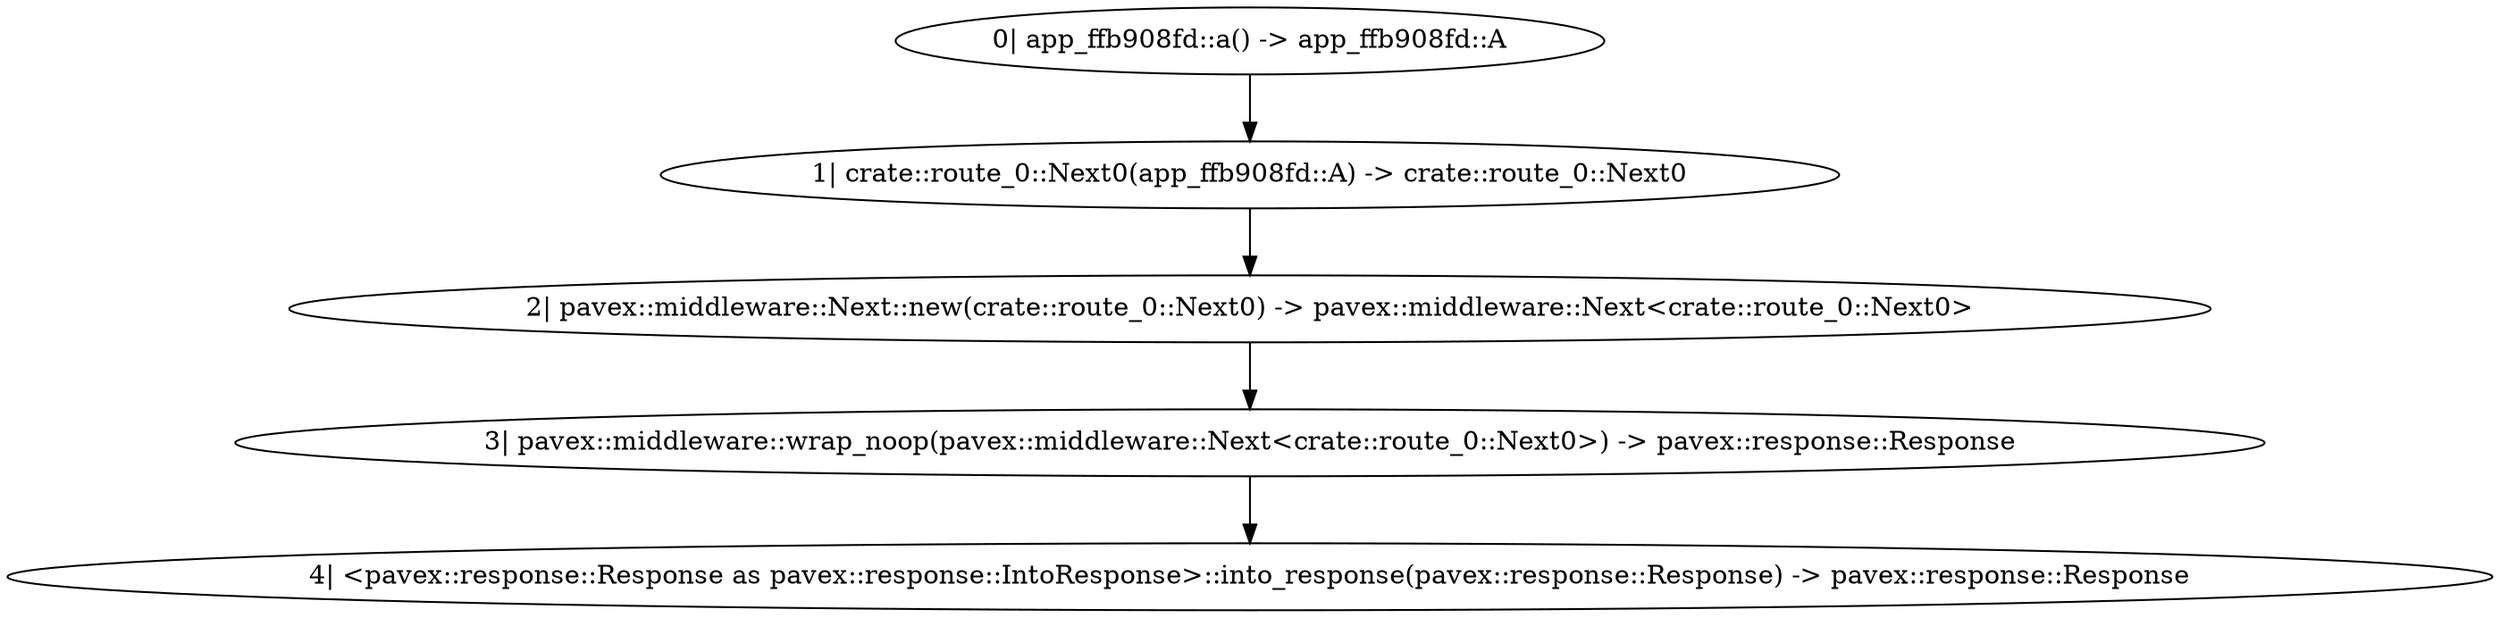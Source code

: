 digraph "GET / - 0" {
    0 [ label = "0| app_ffb908fd::a() -> app_ffb908fd::A"]
    1 [ label = "1| crate::route_0::Next0(app_ffb908fd::A) -> crate::route_0::Next0"]
    2 [ label = "2| pavex::middleware::Next::new(crate::route_0::Next0) -> pavex::middleware::Next<crate::route_0::Next0>"]
    3 [ label = "3| pavex::middleware::wrap_noop(pavex::middleware::Next<crate::route_0::Next0>) -> pavex::response::Response"]
    4 [ label = "4| <pavex::response::Response as pavex::response::IntoResponse>::into_response(pavex::response::Response) -> pavex::response::Response"]
    2 -> 3 [ ]
    1 -> 2 [ ]
    0 -> 1 [ ]
    3 -> 4 [ ]
}

digraph "GET / - 1" {
    0 [ label = "0| app_ffb908fd::A"]
    1 [ label = "1| crate::route_0::Next1() -> crate::route_0::Next1"]
    2 [ label = "2| pavex::middleware::Next::new(crate::route_0::Next1) -> pavex::middleware::Next<crate::route_0::Next1>"]
    3 [ label = "3| app_ffb908fd::wrap(pavex::middleware::Next<crate::route_0::Next1>, app_ffb908fd::A) -> pavex::response::Response"]
    4 [ label = "4| <pavex::response::Response as pavex::response::IntoResponse>::into_response(pavex::response::Response) -> pavex::response::Response"]
    0 -> 3 [ ]
    2 -> 3 [ ]
    1 -> 2 [ ]
    3 -> 4 [ ]
}

digraph "GET / - 2" {
    0 [ label = "0| app_ffb908fd::handler() -> pavex::response::Response"]
    1 [ label = "1| <pavex::response::Response as pavex::response::IntoResponse>::into_response(pavex::response::Response) -> pavex::response::Response"]
    0 -> 1 [ ]
}

digraph "GET / - 3" {
    0 [ label = "0| pavex::response::Response"]
    1 [ label = "1| &app_ffb908fd::A"]
    2 [ label = "2| app_ffb908fd::post(pavex::response::Response, &app_ffb908fd::A) -> pavex::response::Response"]
    3 [ label = "3| <pavex::response::Response as pavex::response::IntoResponse>::into_response(pavex::response::Response) -> pavex::response::Response"]
    0 -> 2 [ ]
    2 -> 3 [ ]
    1 -> 2 [ ]
}

digraph "* * - 0" {
    0 [ label = "0| app_ffb908fd::a() -> app_ffb908fd::A"]
    1 [ label = "1| &pavex::router::AllowedMethods"]
    2 [ label = "2| crate::route_1::Next0(&'a pavex::router::AllowedMethods, app_ffb908fd::A) -> crate::route_1::Next0<'a>"]
    3 [ label = "3| pavex::middleware::Next::new(crate::route_1::Next0<'a>) -> pavex::middleware::Next<crate::route_1::Next0<'a>>"]
    4 [ label = "4| pavex::middleware::wrap_noop(pavex::middleware::Next<crate::route_1::Next0<'a>>) -> pavex::response::Response"]
    5 [ label = "5| <pavex::response::Response as pavex::response::IntoResponse>::into_response(pavex::response::Response) -> pavex::response::Response"]
    3 -> 4 [ ]
    2 -> 3 [ ]
    0 -> 2 [ ]
    4 -> 5 [ ]
    1 -> 2 [ ]
}

digraph "* * - 1" {
    0 [ label = "0| app_ffb908fd::A"]
    1 [ label = "1| &pavex::router::AllowedMethods"]
    2 [ label = "2| crate::route_1::Next1(&'a pavex::router::AllowedMethods) -> crate::route_1::Next1<'a>"]
    3 [ label = "3| pavex::middleware::Next::new(crate::route_1::Next1<'a>) -> pavex::middleware::Next<crate::route_1::Next1<'a>>"]
    4 [ label = "4| app_ffb908fd::wrap(pavex::middleware::Next<crate::route_1::Next1<'a>>, app_ffb908fd::A) -> pavex::response::Response"]
    5 [ label = "5| <pavex::response::Response as pavex::response::IntoResponse>::into_response(pavex::response::Response) -> pavex::response::Response"]
    0 -> 4 [ ]
    3 -> 4 [ ]
    2 -> 3 [ ]
    4 -> 5 [ ]
    1 -> 2 [ ]
}

digraph "* * - 2" {
    0 [ label = "0| &pavex::router::AllowedMethods"]
    1 [ label = "1| pavex::router::default_fallback(&pavex::router::AllowedMethods) -> pavex::response::Response"]
    2 [ label = "2| <pavex::response::Response as pavex::response::IntoResponse>::into_response(pavex::response::Response) -> pavex::response::Response"]
    1 -> 2 [ ]
    0 -> 1 [ ]
}

digraph "* * - 3" {
    0 [ label = "0| pavex::response::Response"]
    1 [ label = "1| &app_ffb908fd::A"]
    2 [ label = "2| app_ffb908fd::post(pavex::response::Response, &app_ffb908fd::A) -> pavex::response::Response"]
    3 [ label = "3| <pavex::response::Response as pavex::response::IntoResponse>::into_response(pavex::response::Response) -> pavex::response::Response"]
    0 -> 2 [ ]
    2 -> 3 [ ]
    1 -> 2 [ ]
}

digraph app_state {
    0 [ label = "0| crate::ApplicationState() -> crate::ApplicationState"]
}
